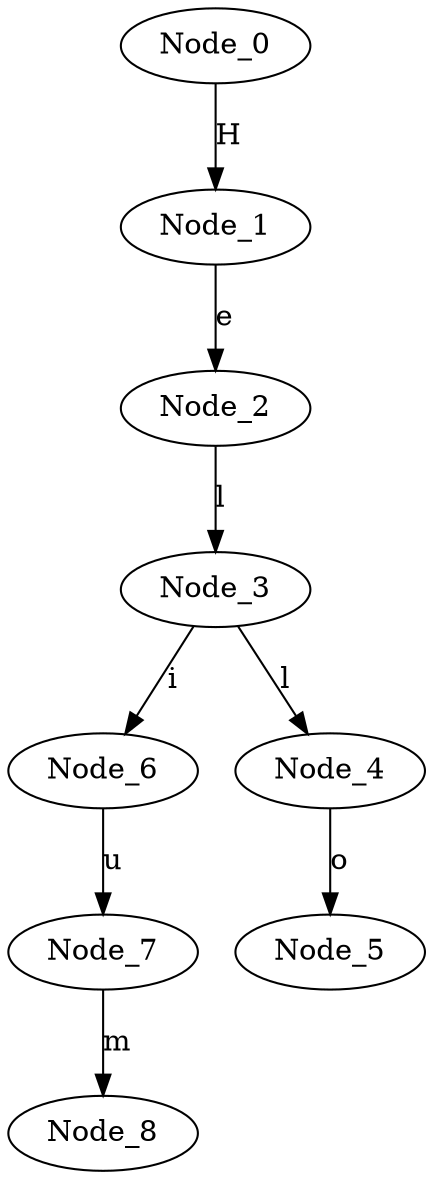 digraph Trie {
  Node_0
   Node_0 -> Node_1
 [label=H]  Node_1
   Node_1 -> Node_2
 [label=e]  Node_2
   Node_2 -> Node_3
 [label=l]  Node_3
   Node_3 -> Node_6
 [label=i]  Node_6
   Node_6 -> Node_7
 [label=u]  Node_7
   Node_7 -> Node_8
 [label=m]  Node_8
   Node_3 -> Node_4
 [label=l]  Node_4
   Node_4 -> Node_5
 [label=o]  Node_5
}
